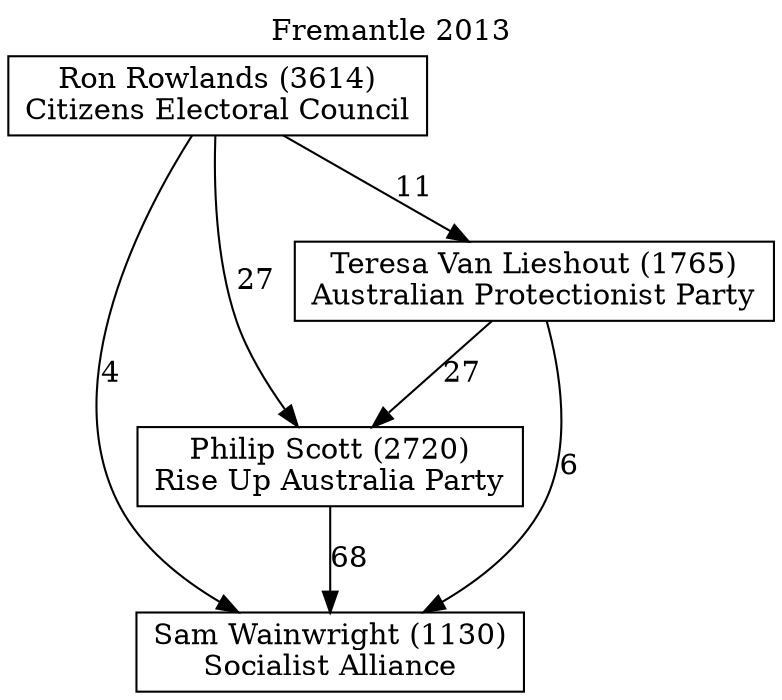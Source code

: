 // House preference flow
digraph "Sam Wainwright (1130)_Fremantle_2013" {
	graph [label="Fremantle 2013" labelloc=t mclimit=2]
	node [shape=box]
	"Sam Wainwright (1130)" [label="Sam Wainwright (1130)
Socialist Alliance"]
	"Philip Scott (2720)" [label="Philip Scott (2720)
Rise Up Australia Party"]
	"Teresa Van Lieshout (1765)" [label="Teresa Van Lieshout (1765)
Australian Protectionist Party"]
	"Ron Rowlands (3614)" [label="Ron Rowlands (3614)
Citizens Electoral Council"]
	"Philip Scott (2720)" -> "Sam Wainwright (1130)" [label=68]
	"Teresa Van Lieshout (1765)" -> "Philip Scott (2720)" [label=27]
	"Ron Rowlands (3614)" -> "Teresa Van Lieshout (1765)" [label=11]
	"Teresa Van Lieshout (1765)" -> "Sam Wainwright (1130)" [label=6]
	"Ron Rowlands (3614)" -> "Sam Wainwright (1130)" [label=4]
	"Ron Rowlands (3614)" -> "Philip Scott (2720)" [label=27]
}
